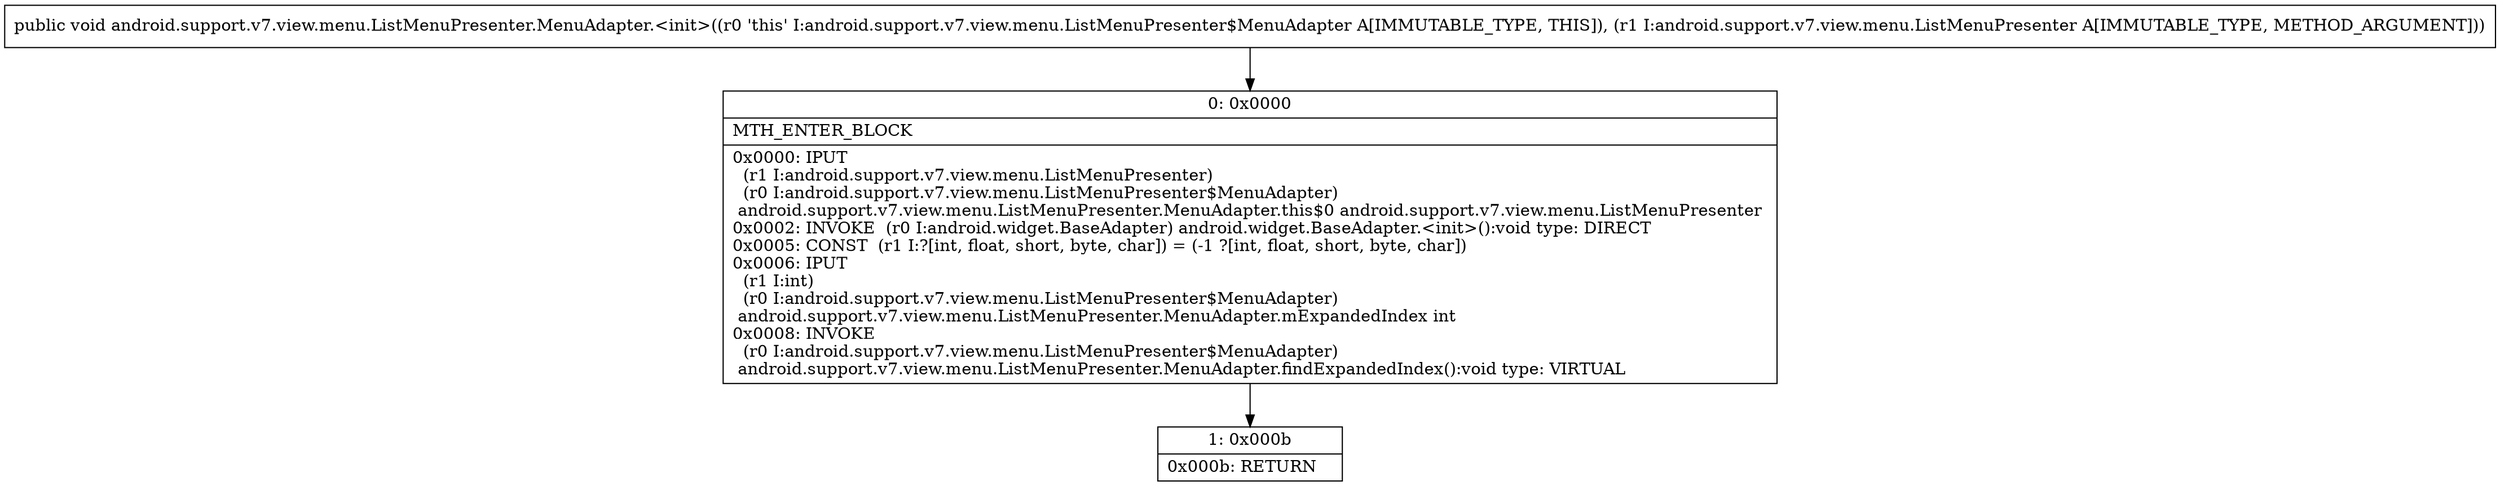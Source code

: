 digraph "CFG forandroid.support.v7.view.menu.ListMenuPresenter.MenuAdapter.\<init\>(Landroid\/support\/v7\/view\/menu\/ListMenuPresenter;)V" {
Node_0 [shape=record,label="{0\:\ 0x0000|MTH_ENTER_BLOCK\l|0x0000: IPUT  \l  (r1 I:android.support.v7.view.menu.ListMenuPresenter)\l  (r0 I:android.support.v7.view.menu.ListMenuPresenter$MenuAdapter)\l android.support.v7.view.menu.ListMenuPresenter.MenuAdapter.this$0 android.support.v7.view.menu.ListMenuPresenter \l0x0002: INVOKE  (r0 I:android.widget.BaseAdapter) android.widget.BaseAdapter.\<init\>():void type: DIRECT \l0x0005: CONST  (r1 I:?[int, float, short, byte, char]) = (\-1 ?[int, float, short, byte, char]) \l0x0006: IPUT  \l  (r1 I:int)\l  (r0 I:android.support.v7.view.menu.ListMenuPresenter$MenuAdapter)\l android.support.v7.view.menu.ListMenuPresenter.MenuAdapter.mExpandedIndex int \l0x0008: INVOKE  \l  (r0 I:android.support.v7.view.menu.ListMenuPresenter$MenuAdapter)\l android.support.v7.view.menu.ListMenuPresenter.MenuAdapter.findExpandedIndex():void type: VIRTUAL \l}"];
Node_1 [shape=record,label="{1\:\ 0x000b|0x000b: RETURN   \l}"];
MethodNode[shape=record,label="{public void android.support.v7.view.menu.ListMenuPresenter.MenuAdapter.\<init\>((r0 'this' I:android.support.v7.view.menu.ListMenuPresenter$MenuAdapter A[IMMUTABLE_TYPE, THIS]), (r1 I:android.support.v7.view.menu.ListMenuPresenter A[IMMUTABLE_TYPE, METHOD_ARGUMENT])) }"];
MethodNode -> Node_0;
Node_0 -> Node_1;
}

